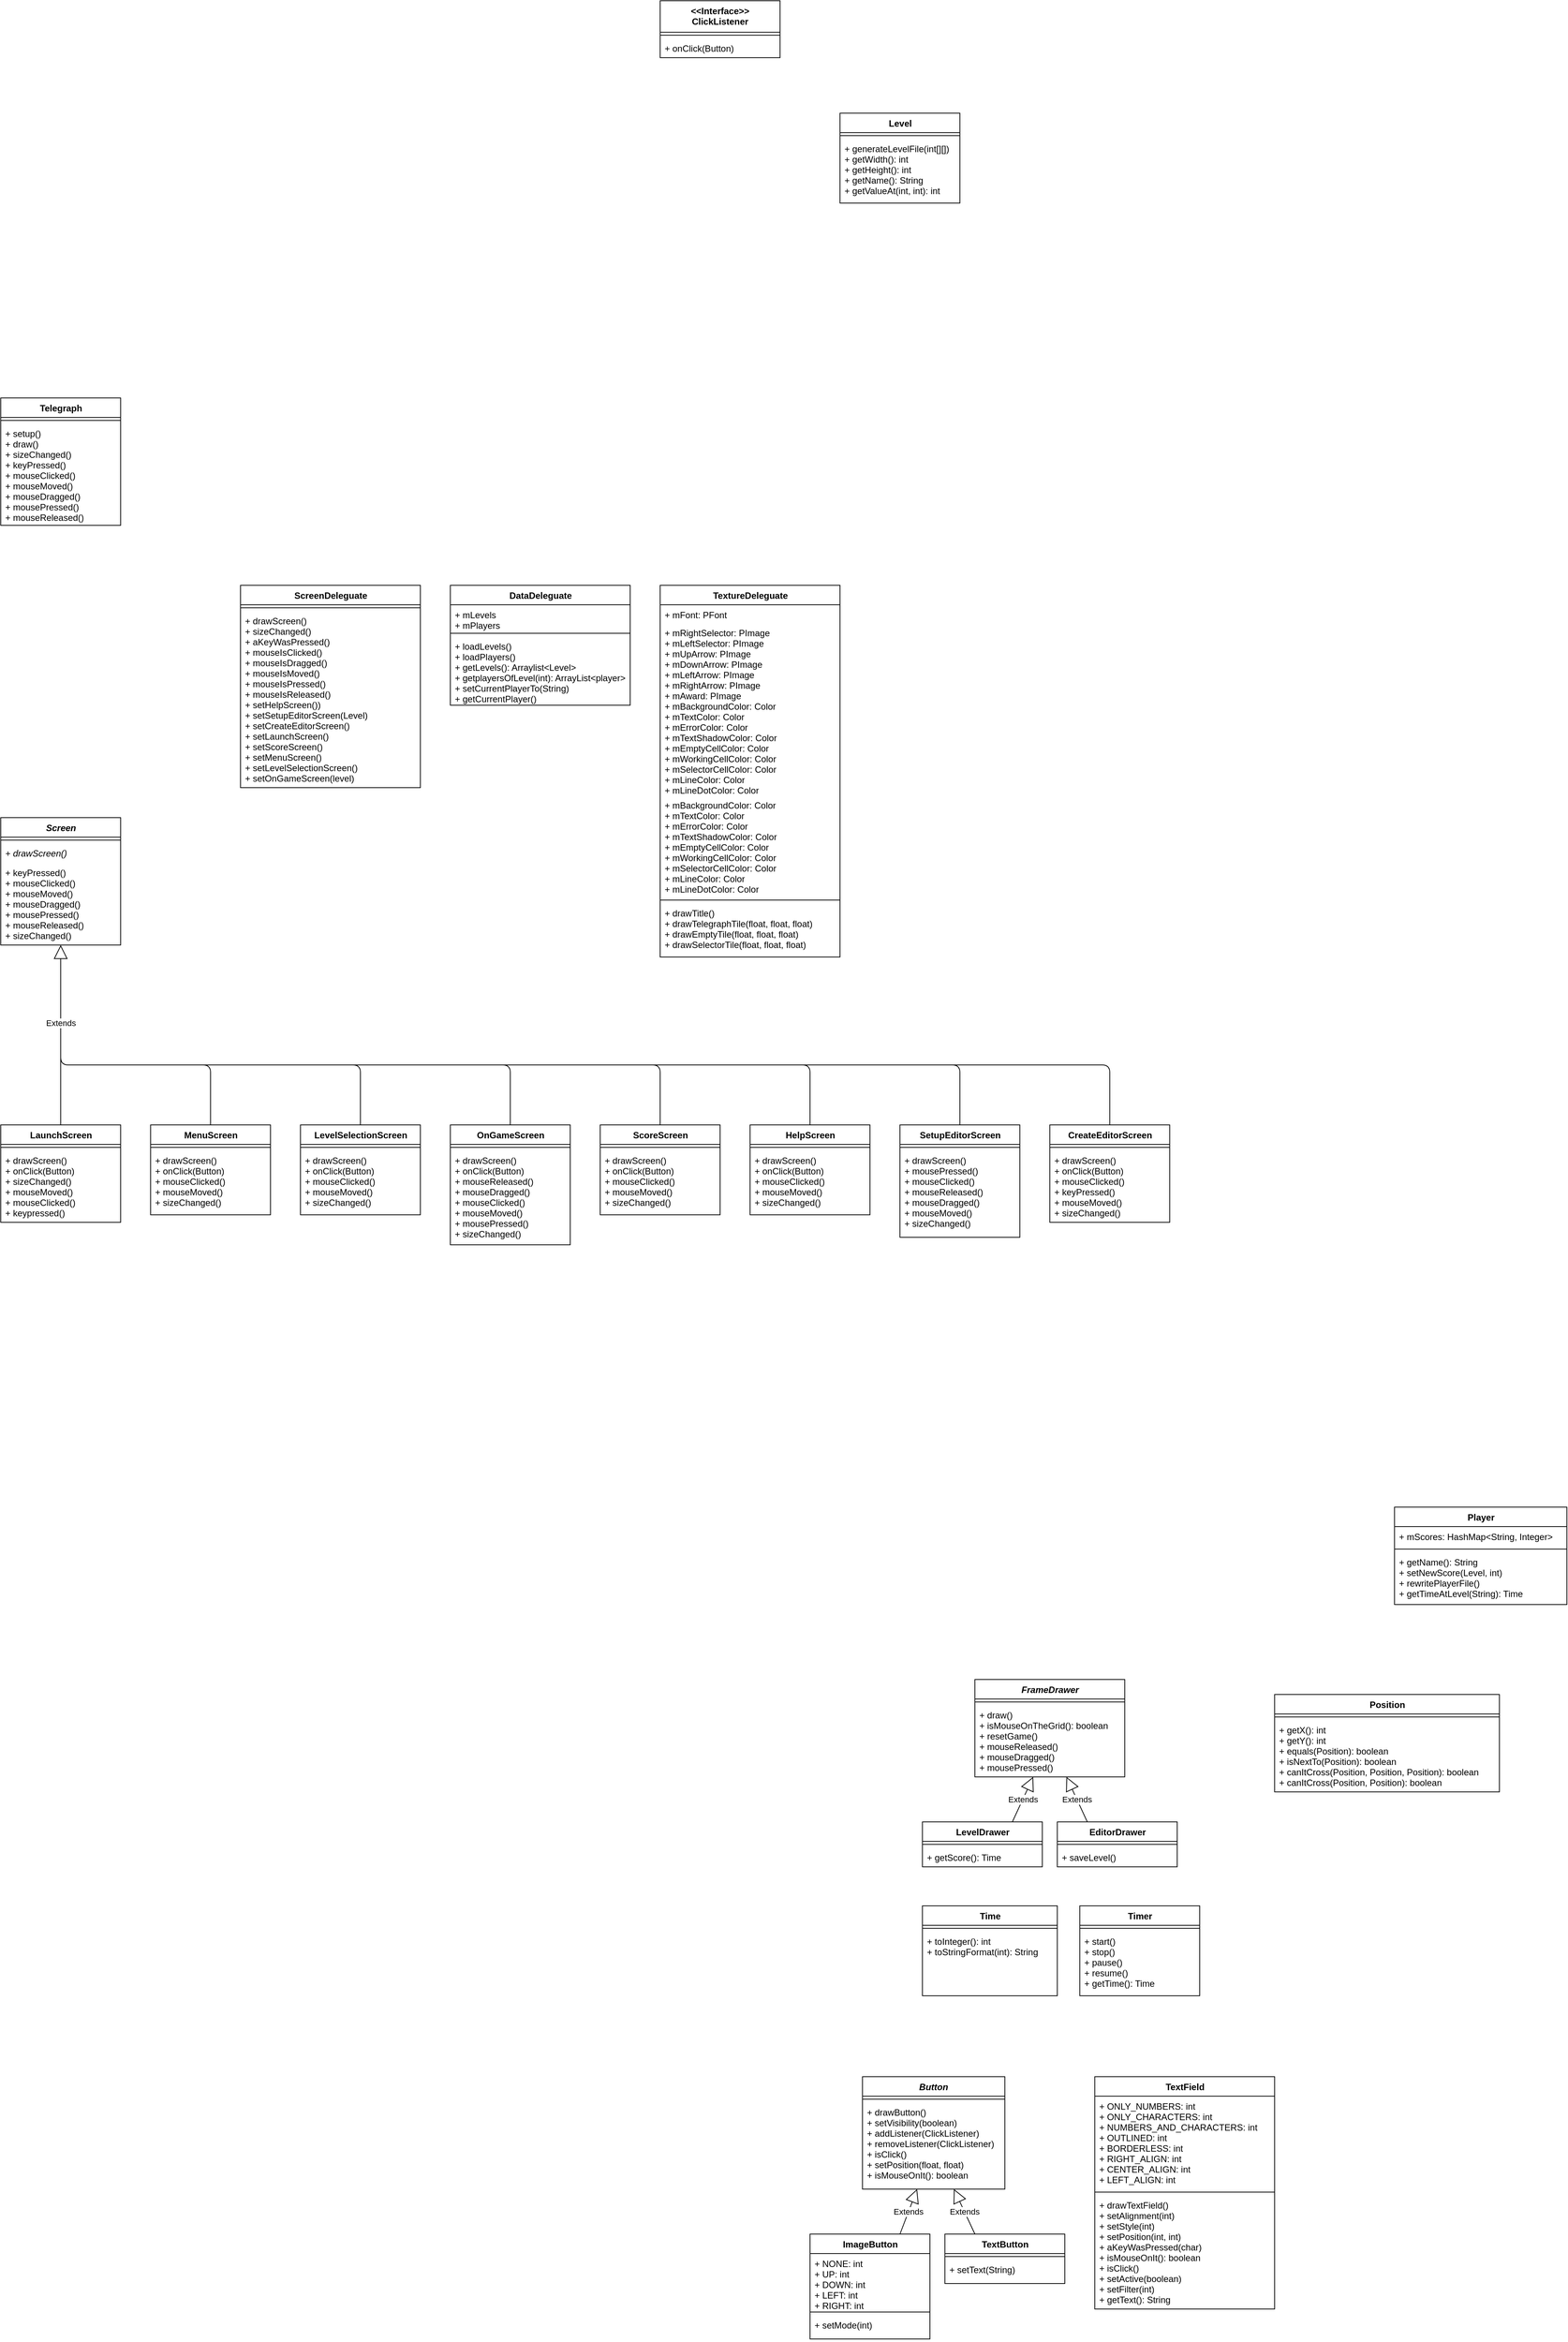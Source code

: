<mxfile version="13.9.9" type="device"><diagram id="hDXYW0JQXmp1L1gfr8zi" name="Page-1"><mxGraphModel dx="2059" dy="595" grid="1" gridSize="10" guides="1" tooltips="1" connect="1" arrows="1" fold="1" page="1" pageScale="1" pageWidth="1169" pageHeight="1654" math="0" shadow="0"><root><mxCell id="0"/><mxCell id="1" parent="0"/><mxCell id="KIcYWh7k9qcW6TDS45Hx-25" value="&lt;&lt;Interface&gt;&gt;&#10;ClickListener" style="swimlane;fontStyle=1;align=center;verticalAlign=top;childLayout=stackLayout;horizontal=1;startSize=42;horizontalStack=0;resizeParent=1;resizeParentMax=0;resizeLast=0;collapsible=1;marginBottom=0;shadow=0;gradientColor=none;" vertex="1" parent="1"><mxGeometry x="-120" y="100" width="160" height="76" as="geometry"><mxRectangle x="360" y="200" width="110" height="42" as="alternateBounds"/></mxGeometry></mxCell><mxCell id="KIcYWh7k9qcW6TDS45Hx-27" value="" style="line;strokeWidth=1;fillColor=none;align=left;verticalAlign=middle;spacingTop=-1;spacingLeft=3;spacingRight=3;rotatable=0;labelPosition=right;points=[];portConstraint=eastwest;" vertex="1" parent="KIcYWh7k9qcW6TDS45Hx-25"><mxGeometry y="42" width="160" height="8" as="geometry"/></mxCell><mxCell id="KIcYWh7k9qcW6TDS45Hx-28" value="+ onClick(Button)&#10;&#10;" style="text;strokeColor=none;fillColor=none;align=left;verticalAlign=top;spacingLeft=4;spacingRight=4;overflow=hidden;rotatable=0;points=[[0,0.5],[1,0.5]];portConstraint=eastwest;fontStyle=0" vertex="1" parent="KIcYWh7k9qcW6TDS45Hx-25"><mxGeometry y="50" width="160" height="26" as="geometry"/></mxCell><mxCell id="KIcYWh7k9qcW6TDS45Hx-39" value="CreateEditorScreen" style="swimlane;fontStyle=1;align=center;verticalAlign=top;childLayout=stackLayout;horizontal=1;startSize=26;horizontalStack=0;resizeParent=1;resizeParentMax=0;resizeLast=0;collapsible=1;marginBottom=0;shadow=0;gradientColor=none;html=1;" vertex="1" parent="1"><mxGeometry x="400" y="1600" width="160" height="130" as="geometry"/></mxCell><mxCell id="KIcYWh7k9qcW6TDS45Hx-41" value="" style="line;strokeWidth=1;fillColor=none;align=left;verticalAlign=middle;spacingTop=-1;spacingLeft=3;spacingRight=3;rotatable=0;labelPosition=right;points=[];portConstraint=eastwest;" vertex="1" parent="KIcYWh7k9qcW6TDS45Hx-39"><mxGeometry y="26" width="160" height="8" as="geometry"/></mxCell><mxCell id="KIcYWh7k9qcW6TDS45Hx-42" value="+ drawScreen()&#10;+ onClick(Button)&#10;+ mouseClicked()&#10;+ keyPressed()&#10;+ mouseMoved()&#10;+ sizeChanged()" style="text;strokeColor=none;fillColor=none;align=left;verticalAlign=top;spacingLeft=4;spacingRight=4;overflow=hidden;rotatable=0;points=[[0,0.5],[1,0.5]];portConstraint=eastwest;" vertex="1" parent="KIcYWh7k9qcW6TDS45Hx-39"><mxGeometry y="34" width="160" height="96" as="geometry"/></mxCell><mxCell id="KIcYWh7k9qcW6TDS45Hx-55" value="DataDeleguate" style="swimlane;fontStyle=1;align=center;verticalAlign=top;childLayout=stackLayout;horizontal=1;startSize=26;horizontalStack=0;resizeParent=1;resizeParentMax=0;resizeLast=0;collapsible=1;marginBottom=0;shadow=0;gradientColor=none;html=1;" vertex="1" parent="1"><mxGeometry x="-400" y="880" width="240" height="160" as="geometry"/></mxCell><mxCell id="KIcYWh7k9qcW6TDS45Hx-56" value="+ mLevels&#10;+ mPlayers" style="text;strokeColor=none;fillColor=none;align=left;verticalAlign=top;spacingLeft=4;spacingRight=4;overflow=hidden;rotatable=0;points=[[0,0.5],[1,0.5]];portConstraint=eastwest;" vertex="1" parent="KIcYWh7k9qcW6TDS45Hx-55"><mxGeometry y="26" width="240" height="34" as="geometry"/></mxCell><mxCell id="KIcYWh7k9qcW6TDS45Hx-57" value="" style="line;strokeWidth=1;fillColor=none;align=left;verticalAlign=middle;spacingTop=-1;spacingLeft=3;spacingRight=3;rotatable=0;labelPosition=right;points=[];portConstraint=eastwest;" vertex="1" parent="KIcYWh7k9qcW6TDS45Hx-55"><mxGeometry y="60" width="240" height="8" as="geometry"/></mxCell><mxCell id="KIcYWh7k9qcW6TDS45Hx-58" value="+ loadLevels()&#10;+ loadPlayers()&#10;+ getLevels(): Arraylist&lt;Level&gt;&#10;+ getplayersOfLevel(int): ArrayList&lt;player&gt;&#10;+ setCurrentPlayerTo(String)&#10;+ getCurrentPlayer()&#10;" style="text;strokeColor=none;fillColor=none;align=left;verticalAlign=top;spacingLeft=4;spacingRight=4;overflow=hidden;rotatable=0;points=[[0,0.5],[1,0.5]];portConstraint=eastwest;" vertex="1" parent="KIcYWh7k9qcW6TDS45Hx-55"><mxGeometry y="68" width="240" height="92" as="geometry"/></mxCell><mxCell id="KIcYWh7k9qcW6TDS45Hx-59" value="HelpScreen" style="swimlane;fontStyle=1;align=center;verticalAlign=top;childLayout=stackLayout;horizontal=1;startSize=26;horizontalStack=0;resizeParent=1;resizeParentMax=0;resizeLast=0;collapsible=1;marginBottom=0;shadow=0;gradientColor=none;html=1;" vertex="1" parent="1"><mxGeometry y="1600" width="160" height="120" as="geometry"/></mxCell><mxCell id="KIcYWh7k9qcW6TDS45Hx-61" value="" style="line;strokeWidth=1;fillColor=none;align=left;verticalAlign=middle;spacingTop=-1;spacingLeft=3;spacingRight=3;rotatable=0;labelPosition=right;points=[];portConstraint=eastwest;" vertex="1" parent="KIcYWh7k9qcW6TDS45Hx-59"><mxGeometry y="26" width="160" height="8" as="geometry"/></mxCell><mxCell id="KIcYWh7k9qcW6TDS45Hx-62" value="+ drawScreen()&#10;+ onClick(Button)&#10;+ mouseClicked()&#10;+ mouseMoved()&#10;+ sizeChanged()" style="text;strokeColor=none;fillColor=none;align=left;verticalAlign=top;spacingLeft=4;spacingRight=4;overflow=hidden;rotatable=0;points=[[0,0.5],[1,0.5]];portConstraint=eastwest;" vertex="1" parent="KIcYWh7k9qcW6TDS45Hx-59"><mxGeometry y="34" width="160" height="86" as="geometry"/></mxCell><mxCell id="KIcYWh7k9qcW6TDS45Hx-63" value="LaunchScreen" style="swimlane;fontStyle=1;align=center;verticalAlign=top;childLayout=stackLayout;horizontal=1;startSize=26;horizontalStack=0;resizeParent=1;resizeParentMax=0;resizeLast=0;collapsible=1;marginBottom=0;shadow=0;gradientColor=none;html=1;" vertex="1" parent="1"><mxGeometry x="-1000" y="1600" width="160" height="130" as="geometry"/></mxCell><mxCell id="KIcYWh7k9qcW6TDS45Hx-65" value="" style="line;strokeWidth=1;fillColor=none;align=left;verticalAlign=middle;spacingTop=-1;spacingLeft=3;spacingRight=3;rotatable=0;labelPosition=right;points=[];portConstraint=eastwest;" vertex="1" parent="KIcYWh7k9qcW6TDS45Hx-63"><mxGeometry y="26" width="160" height="8" as="geometry"/></mxCell><mxCell id="KIcYWh7k9qcW6TDS45Hx-66" value="+ drawScreen()&#10;+ onClick(Button)&#10;+ sizeChanged()&#10;+ mouseMoved()&#10;+ mouseClicked()&#10;+ keypressed()&#10;&#10;" style="text;strokeColor=none;fillColor=none;align=left;verticalAlign=top;spacingLeft=4;spacingRight=4;overflow=hidden;rotatable=0;points=[[0,0.5],[1,0.5]];portConstraint=eastwest;" vertex="1" parent="KIcYWh7k9qcW6TDS45Hx-63"><mxGeometry y="34" width="160" height="96" as="geometry"/></mxCell><mxCell id="KIcYWh7k9qcW6TDS45Hx-69" value="Level" style="swimlane;fontStyle=1;align=center;verticalAlign=top;childLayout=stackLayout;horizontal=1;startSize=26;horizontalStack=0;resizeParent=1;resizeParentMax=0;resizeLast=0;collapsible=1;marginBottom=0;shadow=0;gradientColor=none;html=1;" vertex="1" parent="1"><mxGeometry x="120" y="250" width="160" height="120" as="geometry"/></mxCell><mxCell id="KIcYWh7k9qcW6TDS45Hx-71" value="" style="line;strokeWidth=1;fillColor=none;align=left;verticalAlign=middle;spacingTop=-1;spacingLeft=3;spacingRight=3;rotatable=0;labelPosition=right;points=[];portConstraint=eastwest;" vertex="1" parent="KIcYWh7k9qcW6TDS45Hx-69"><mxGeometry y="26" width="160" height="8" as="geometry"/></mxCell><mxCell id="KIcYWh7k9qcW6TDS45Hx-72" value="+ generateLevelFile(int[][])&#10;+ getWidth(): int&#10;+ getHeight(): int&#10;+ getName(): String&#10;+ getValueAt(int, int): int&#10;" style="text;strokeColor=none;fillColor=none;align=left;verticalAlign=top;spacingLeft=4;spacingRight=4;overflow=hidden;rotatable=0;points=[[0,0.5],[1,0.5]];portConstraint=eastwest;" vertex="1" parent="KIcYWh7k9qcW6TDS45Hx-69"><mxGeometry y="34" width="160" height="86" as="geometry"/></mxCell><mxCell id="KIcYWh7k9qcW6TDS45Hx-91" value="LevelSelectionScreen" style="swimlane;fontStyle=1;align=center;verticalAlign=top;childLayout=stackLayout;horizontal=1;startSize=26;horizontalStack=0;resizeParent=1;resizeParentMax=0;resizeLast=0;collapsible=1;marginBottom=0;shadow=0;gradientColor=none;html=1;" vertex="1" parent="1"><mxGeometry x="-600" y="1600" width="160" height="120" as="geometry"/></mxCell><mxCell id="KIcYWh7k9qcW6TDS45Hx-93" value="" style="line;strokeWidth=1;fillColor=none;align=left;verticalAlign=middle;spacingTop=-1;spacingLeft=3;spacingRight=3;rotatable=0;labelPosition=right;points=[];portConstraint=eastwest;" vertex="1" parent="KIcYWh7k9qcW6TDS45Hx-91"><mxGeometry y="26" width="160" height="8" as="geometry"/></mxCell><mxCell id="KIcYWh7k9qcW6TDS45Hx-94" value="+ drawScreen()&#10;+ onClick(Button)&#10;+ mouseClicked()&#10;+ mouseMoved()&#10;+ sizeChanged()" style="text;strokeColor=none;fillColor=none;align=left;verticalAlign=top;spacingLeft=4;spacingRight=4;overflow=hidden;rotatable=0;points=[[0,0.5],[1,0.5]];portConstraint=eastwest;" vertex="1" parent="KIcYWh7k9qcW6TDS45Hx-91"><mxGeometry y="34" width="160" height="86" as="geometry"/></mxCell><mxCell id="KIcYWh7k9qcW6TDS45Hx-95" value="MenuScreen" style="swimlane;fontStyle=1;align=center;verticalAlign=top;childLayout=stackLayout;horizontal=1;startSize=26;horizontalStack=0;resizeParent=1;resizeParentMax=0;resizeLast=0;collapsible=1;marginBottom=0;shadow=0;gradientColor=none;html=1;" vertex="1" parent="1"><mxGeometry x="-800" y="1600" width="160" height="120" as="geometry"/></mxCell><mxCell id="KIcYWh7k9qcW6TDS45Hx-97" value="" style="line;strokeWidth=1;fillColor=none;align=left;verticalAlign=middle;spacingTop=-1;spacingLeft=3;spacingRight=3;rotatable=0;labelPosition=right;points=[];portConstraint=eastwest;" vertex="1" parent="KIcYWh7k9qcW6TDS45Hx-95"><mxGeometry y="26" width="160" height="8" as="geometry"/></mxCell><mxCell id="KIcYWh7k9qcW6TDS45Hx-98" value="+ drawScreen()&#10;+ onClick(Button)&#10;+ mouseClicked()&#10;+ mouseMoved()&#10;+ sizeChanged()" style="text;strokeColor=none;fillColor=none;align=left;verticalAlign=top;spacingLeft=4;spacingRight=4;overflow=hidden;rotatable=0;points=[[0,0.5],[1,0.5]];portConstraint=eastwest;" vertex="1" parent="KIcYWh7k9qcW6TDS45Hx-95"><mxGeometry y="34" width="160" height="86" as="geometry"/></mxCell><mxCell id="KIcYWh7k9qcW6TDS45Hx-99" value="OnGameScreen" style="swimlane;fontStyle=1;align=center;verticalAlign=top;childLayout=stackLayout;horizontal=1;startSize=26;horizontalStack=0;resizeParent=1;resizeParentMax=0;resizeLast=0;collapsible=1;marginBottom=0;shadow=0;gradientColor=none;html=1;" vertex="1" parent="1"><mxGeometry x="-400" y="1600" width="160" height="160" as="geometry"/></mxCell><mxCell id="KIcYWh7k9qcW6TDS45Hx-101" value="" style="line;strokeWidth=1;fillColor=none;align=left;verticalAlign=middle;spacingTop=-1;spacingLeft=3;spacingRight=3;rotatable=0;labelPosition=right;points=[];portConstraint=eastwest;" vertex="1" parent="KIcYWh7k9qcW6TDS45Hx-99"><mxGeometry y="26" width="160" height="8" as="geometry"/></mxCell><mxCell id="KIcYWh7k9qcW6TDS45Hx-102" value="+ drawScreen()&#10;+ onClick(Button)&#10;+ mouseReleased()&#10;+ mouseDragged()&#10;+ mouseClicked()&#10;+ mouseMoved()&#10;+ mousePressed()&#10;+ sizeChanged()" style="text;strokeColor=none;fillColor=none;align=left;verticalAlign=top;spacingLeft=4;spacingRight=4;overflow=hidden;rotatable=0;points=[[0,0.5],[1,0.5]];portConstraint=eastwest;" vertex="1" parent="KIcYWh7k9qcW6TDS45Hx-99"><mxGeometry y="34" width="160" height="126" as="geometry"/></mxCell><mxCell id="KIcYWh7k9qcW6TDS45Hx-103" value="Player" style="swimlane;fontStyle=1;align=center;verticalAlign=top;childLayout=stackLayout;horizontal=1;startSize=26;horizontalStack=0;resizeParent=1;resizeParentMax=0;resizeLast=0;collapsible=1;marginBottom=0;shadow=0;gradientColor=none;html=1;" vertex="1" parent="1"><mxGeometry x="860" y="2110" width="230" height="130" as="geometry"/></mxCell><mxCell id="KIcYWh7k9qcW6TDS45Hx-104" value="+ mScores: HashMap&lt;String, Integer&gt;" style="text;strokeColor=none;fillColor=none;align=left;verticalAlign=top;spacingLeft=4;spacingRight=4;overflow=hidden;rotatable=0;points=[[0,0.5],[1,0.5]];portConstraint=eastwest;" vertex="1" parent="KIcYWh7k9qcW6TDS45Hx-103"><mxGeometry y="26" width="230" height="26" as="geometry"/></mxCell><mxCell id="KIcYWh7k9qcW6TDS45Hx-105" value="" style="line;strokeWidth=1;fillColor=none;align=left;verticalAlign=middle;spacingTop=-1;spacingLeft=3;spacingRight=3;rotatable=0;labelPosition=right;points=[];portConstraint=eastwest;" vertex="1" parent="KIcYWh7k9qcW6TDS45Hx-103"><mxGeometry y="52" width="230" height="8" as="geometry"/></mxCell><mxCell id="KIcYWh7k9qcW6TDS45Hx-106" value="+ getName(): String&#10;+ setNewScore(Level, int)&#10;+ rewritePlayerFile()&#10;+ getTimeAtLevel(String): Time" style="text;strokeColor=none;fillColor=none;align=left;verticalAlign=top;spacingLeft=4;spacingRight=4;overflow=hidden;rotatable=0;points=[[0,0.5],[1,0.5]];portConstraint=eastwest;" vertex="1" parent="KIcYWh7k9qcW6TDS45Hx-103"><mxGeometry y="60" width="230" height="70" as="geometry"/></mxCell><mxCell id="KIcYWh7k9qcW6TDS45Hx-107" value="Position" style="swimlane;fontStyle=1;align=center;verticalAlign=top;childLayout=stackLayout;horizontal=1;startSize=26;horizontalStack=0;resizeParent=1;resizeParentMax=0;resizeLast=0;collapsible=1;marginBottom=0;shadow=0;gradientColor=none;html=1;" vertex="1" parent="1"><mxGeometry x="700" y="2360" width="300" height="130" as="geometry"/></mxCell><mxCell id="KIcYWh7k9qcW6TDS45Hx-109" value="" style="line;strokeWidth=1;fillColor=none;align=left;verticalAlign=middle;spacingTop=-1;spacingLeft=3;spacingRight=3;rotatable=0;labelPosition=right;points=[];portConstraint=eastwest;" vertex="1" parent="KIcYWh7k9qcW6TDS45Hx-107"><mxGeometry y="26" width="300" height="8" as="geometry"/></mxCell><mxCell id="KIcYWh7k9qcW6TDS45Hx-110" value="+ getX(): int&#10;+ getY(): int&#10;+ equals(Position): boolean&#10;+ isNextTo(Position): boolean&#10;+ canItCross(Position, Position, Position): boolean&#10;+ canItCross(Position, Position): boolean&#10;" style="text;strokeColor=none;fillColor=none;align=left;verticalAlign=top;spacingLeft=4;spacingRight=4;overflow=hidden;rotatable=0;points=[[0,0.5],[1,0.5]];portConstraint=eastwest;" vertex="1" parent="KIcYWh7k9qcW6TDS45Hx-107"><mxGeometry y="34" width="300" height="96" as="geometry"/></mxCell><mxCell id="KIcYWh7k9qcW6TDS45Hx-111" value="ScoreScreen" style="swimlane;fontStyle=1;align=center;verticalAlign=top;childLayout=stackLayout;horizontal=1;startSize=26;horizontalStack=0;resizeParent=1;resizeParentMax=0;resizeLast=0;collapsible=1;marginBottom=0;shadow=0;gradientColor=none;html=1;" vertex="1" parent="1"><mxGeometry x="-200" y="1600" width="160" height="120" as="geometry"/></mxCell><mxCell id="KIcYWh7k9qcW6TDS45Hx-113" value="" style="line;strokeWidth=1;fillColor=none;align=left;verticalAlign=middle;spacingTop=-1;spacingLeft=3;spacingRight=3;rotatable=0;labelPosition=right;points=[];portConstraint=eastwest;" vertex="1" parent="KIcYWh7k9qcW6TDS45Hx-111"><mxGeometry y="26" width="160" height="8" as="geometry"/></mxCell><mxCell id="KIcYWh7k9qcW6TDS45Hx-114" value="+ drawScreen()&#10;+ onClick(Button)&#10;+ mouseClicked()&#10;+ mouseMoved()&#10;+ sizeChanged()" style="text;strokeColor=none;fillColor=none;align=left;verticalAlign=top;spacingLeft=4;spacingRight=4;overflow=hidden;rotatable=0;points=[[0,0.5],[1,0.5]];portConstraint=eastwest;" vertex="1" parent="KIcYWh7k9qcW6TDS45Hx-111"><mxGeometry y="34" width="160" height="86" as="geometry"/></mxCell><mxCell id="KIcYWh7k9qcW6TDS45Hx-115" value="&lt;i&gt;Screen&lt;/i&gt;" style="swimlane;fontStyle=1;align=center;verticalAlign=top;childLayout=stackLayout;horizontal=1;startSize=26;horizontalStack=0;resizeParent=1;resizeParentMax=0;resizeLast=0;collapsible=1;marginBottom=0;shadow=0;gradientColor=none;html=1;" vertex="1" parent="1"><mxGeometry x="-1000" y="1190" width="160" height="170" as="geometry"><mxRectangle x="-1000" y="1120" width="70" height="26" as="alternateBounds"/></mxGeometry></mxCell><mxCell id="KIcYWh7k9qcW6TDS45Hx-117" value="" style="line;strokeWidth=1;fillColor=none;align=left;verticalAlign=middle;spacingTop=-1;spacingLeft=3;spacingRight=3;rotatable=0;labelPosition=right;points=[];portConstraint=eastwest;" vertex="1" parent="KIcYWh7k9qcW6TDS45Hx-115"><mxGeometry y="26" width="160" height="8" as="geometry"/></mxCell><mxCell id="KIcYWh7k9qcW6TDS45Hx-118" value="+ drawScreen()" style="text;strokeColor=none;fillColor=none;align=left;verticalAlign=top;spacingLeft=4;spacingRight=4;overflow=hidden;rotatable=0;points=[[0,0.5],[1,0.5]];portConstraint=eastwest;fontStyle=2" vertex="1" parent="KIcYWh7k9qcW6TDS45Hx-115"><mxGeometry y="34" width="160" height="26" as="geometry"/></mxCell><mxCell id="KIcYWh7k9qcW6TDS45Hx-122" value="+ keyPressed()&#10;+ mouseClicked()&#10;+ mouseMoved()&#10;+ mouseDragged()&#10;+ mousePressed()&#10;+ mouseReleased()&#10;+ sizeChanged()" style="text;strokeColor=none;fillColor=none;align=left;verticalAlign=top;spacingLeft=4;spacingRight=4;overflow=hidden;rotatable=0;points=[[0,0.5],[1,0.5]];portConstraint=eastwest;" vertex="1" parent="KIcYWh7k9qcW6TDS45Hx-115"><mxGeometry y="60" width="160" height="110" as="geometry"/></mxCell><mxCell id="KIcYWh7k9qcW6TDS45Hx-123" value="ScreenDeleguate" style="swimlane;fontStyle=1;align=center;verticalAlign=top;childLayout=stackLayout;horizontal=1;startSize=26;horizontalStack=0;resizeParent=1;resizeParentMax=0;resizeLast=0;collapsible=1;marginBottom=0;shadow=0;gradientColor=none;html=1;" vertex="1" parent="1"><mxGeometry x="-680" y="880" width="240" height="270" as="geometry"/></mxCell><mxCell id="KIcYWh7k9qcW6TDS45Hx-125" value="" style="line;strokeWidth=1;fillColor=none;align=left;verticalAlign=middle;spacingTop=-1;spacingLeft=3;spacingRight=3;rotatable=0;labelPosition=right;points=[];portConstraint=eastwest;" vertex="1" parent="KIcYWh7k9qcW6TDS45Hx-123"><mxGeometry y="26" width="240" height="8" as="geometry"/></mxCell><mxCell id="KIcYWh7k9qcW6TDS45Hx-126" value="+ drawScreen()&#10;+ sizeChanged()&#10;+ aKeyWasPressed()&#10;+ mouseIsClicked()&#10;+ mouseIsDragged()&#10;+ mouseIsMoved()&#10;+ mouseIsPressed()&#10;+ mouseIsReleased()&#10;+ setHelpScreen())&#10;+ setSetupEditorScreen(Level)&#10;+ setCreateEditorScreen()&#10;+ setLaunchScreen()&#10;+ setScoreScreen()&#10;+ setMenuScreen()&#10;+ setLevelSelectionScreen()&#10;+ setOnGameScreen(level)&#10;" style="text;strokeColor=none;fillColor=none;align=left;verticalAlign=top;spacingLeft=4;spacingRight=4;overflow=hidden;rotatable=0;points=[[0,0.5],[1,0.5]];portConstraint=eastwest;" vertex="1" parent="KIcYWh7k9qcW6TDS45Hx-123"><mxGeometry y="34" width="240" height="236" as="geometry"/></mxCell><mxCell id="KIcYWh7k9qcW6TDS45Hx-127" value="SetupEditorScreen" style="swimlane;fontStyle=1;align=center;verticalAlign=top;childLayout=stackLayout;horizontal=1;startSize=26;horizontalStack=0;resizeParent=1;resizeParentMax=0;resizeLast=0;collapsible=1;marginBottom=0;shadow=0;gradientColor=none;html=1;" vertex="1" parent="1"><mxGeometry x="200" y="1600" width="160" height="150" as="geometry"/></mxCell><mxCell id="KIcYWh7k9qcW6TDS45Hx-129" value="" style="line;strokeWidth=1;fillColor=none;align=left;verticalAlign=middle;spacingTop=-1;spacingLeft=3;spacingRight=3;rotatable=0;labelPosition=right;points=[];portConstraint=eastwest;" vertex="1" parent="KIcYWh7k9qcW6TDS45Hx-127"><mxGeometry y="26" width="160" height="8" as="geometry"/></mxCell><mxCell id="KIcYWh7k9qcW6TDS45Hx-130" value="+ drawScreen()&#10;+ mousePressed()&#10;+ mouseClicked()&#10;+ mouseReleased()&#10;+ mouseDragged()&#10;+ mouseMoved()&#10;+ sizeChanged()" style="text;strokeColor=none;fillColor=none;align=left;verticalAlign=top;spacingLeft=4;spacingRight=4;overflow=hidden;rotatable=0;points=[[0,0.5],[1,0.5]];portConstraint=eastwest;" vertex="1" parent="KIcYWh7k9qcW6TDS45Hx-127"><mxGeometry y="34" width="160" height="116" as="geometry"/></mxCell><mxCell id="KIcYWh7k9qcW6TDS45Hx-131" value="Telegraph" style="swimlane;fontStyle=1;align=center;verticalAlign=top;childLayout=stackLayout;horizontal=1;startSize=26;horizontalStack=0;resizeParent=1;resizeParentMax=0;resizeLast=0;collapsible=1;marginBottom=0;shadow=0;gradientColor=none;html=1;" vertex="1" parent="1"><mxGeometry x="-1000" y="630" width="160" height="170" as="geometry"/></mxCell><mxCell id="KIcYWh7k9qcW6TDS45Hx-133" value="" style="line;strokeWidth=1;fillColor=none;align=left;verticalAlign=middle;spacingTop=-1;spacingLeft=3;spacingRight=3;rotatable=0;labelPosition=right;points=[];portConstraint=eastwest;" vertex="1" parent="KIcYWh7k9qcW6TDS45Hx-131"><mxGeometry y="26" width="160" height="8" as="geometry"/></mxCell><mxCell id="KIcYWh7k9qcW6TDS45Hx-134" value="+ setup()&#10;+ draw()&#10;+ sizeChanged()&#10;+ keyPressed()&#10;+ mouseClicked()&#10;+ mouseMoved()&#10;+ mouseDragged()&#10;+ mousePressed()&#10;+ mouseReleased()" style="text;strokeColor=none;fillColor=none;align=left;verticalAlign=top;spacingLeft=4;spacingRight=4;overflow=hidden;rotatable=0;points=[[0,0.5],[1,0.5]];portConstraint=eastwest;" vertex="1" parent="KIcYWh7k9qcW6TDS45Hx-131"><mxGeometry y="34" width="160" height="136" as="geometry"/></mxCell><mxCell id="KIcYWh7k9qcW6TDS45Hx-135" value="TextField" style="swimlane;fontStyle=1;align=center;verticalAlign=top;childLayout=stackLayout;horizontal=1;startSize=26;horizontalStack=0;resizeParent=1;resizeParentMax=0;resizeLast=0;collapsible=1;marginBottom=0;shadow=0;gradientColor=none;html=1;" vertex="1" parent="1"><mxGeometry x="460" y="2870" width="240" height="310" as="geometry"/></mxCell><mxCell id="KIcYWh7k9qcW6TDS45Hx-136" value="+ ONLY_NUMBERS: int&#10;+ ONLY_CHARACTERS: int&#10;+ NUMBERS_AND_CHARACTERS: int&#10;+ OUTLINED: int&#10;+ BORDERLESS: int&#10;+ RIGHT_ALIGN: int&#10;+ CENTER_ALIGN: int&#10;+ LEFT_ALIGN: int" style="text;strokeColor=none;fillColor=none;align=left;verticalAlign=top;spacingLeft=4;spacingRight=4;overflow=hidden;rotatable=0;points=[[0,0.5],[1,0.5]];portConstraint=eastwest;" vertex="1" parent="KIcYWh7k9qcW6TDS45Hx-135"><mxGeometry y="26" width="240" height="124" as="geometry"/></mxCell><mxCell id="KIcYWh7k9qcW6TDS45Hx-137" value="" style="line;strokeWidth=1;fillColor=none;align=left;verticalAlign=middle;spacingTop=-1;spacingLeft=3;spacingRight=3;rotatable=0;labelPosition=right;points=[];portConstraint=eastwest;" vertex="1" parent="KIcYWh7k9qcW6TDS45Hx-135"><mxGeometry y="150" width="240" height="8" as="geometry"/></mxCell><mxCell id="KIcYWh7k9qcW6TDS45Hx-138" value="+ drawTextField()&#10;+ setAlignment(int)&#10;+ setStyle(int)&#10;+ setPosition(int, int)&#10;+ aKeyWasPressed(char)&#10;+ isMouseOnIt(): boolean&#10;+ isClick()&#10;+ setActive(boolean)&#10;+ setFilter(int)&#10;+ getText(): String&#10;&#10;" style="text;strokeColor=none;fillColor=none;align=left;verticalAlign=top;spacingLeft=4;spacingRight=4;overflow=hidden;rotatable=0;points=[[0,0.5],[1,0.5]];portConstraint=eastwest;" vertex="1" parent="KIcYWh7k9qcW6TDS45Hx-135"><mxGeometry y="158" width="240" height="152" as="geometry"/></mxCell><mxCell id="KIcYWh7k9qcW6TDS45Hx-139" value="TextureDeleguate" style="swimlane;fontStyle=1;align=center;verticalAlign=top;childLayout=stackLayout;horizontal=1;startSize=26;horizontalStack=0;resizeParent=1;resizeParentMax=0;resizeLast=0;collapsible=1;marginBottom=0;shadow=0;gradientColor=none;html=1;" vertex="1" parent="1"><mxGeometry x="-120" y="880" width="240" height="496" as="geometry"/></mxCell><mxCell id="KIcYWh7k9qcW6TDS45Hx-140" value="+ mFont: PFont" style="text;strokeColor=none;fillColor=none;align=left;verticalAlign=top;spacingLeft=4;spacingRight=4;overflow=hidden;rotatable=0;points=[[0,0.5],[1,0.5]];portConstraint=eastwest;" vertex="1" parent="KIcYWh7k9qcW6TDS45Hx-139"><mxGeometry y="26" width="240" height="24" as="geometry"/></mxCell><mxCell id="KIcYWh7k9qcW6TDS45Hx-143" value="+ mRightSelector: PImage&#10;+ mLeftSelector: PImage&#10;+ mUpArrow: PImage&#10;+ mDownArrow: PImage&#10;+ mLeftArrow: PImage&#10;+ mRightArrow: PImage&#10;+ mAward: PImage&#10;+ mBackgroundColor: Color&#10;+ mTextColor: Color&#10;+ mErrorColor: Color&#10;+ mTextShadowColor: Color&#10;+ mEmptyCellColor: Color&#10;+ mWorkingCellColor: Color&#10;+ mSelectorCellColor: Color&#10;+ mLineColor: Color&#10;+ mLineDotColor: Color" style="text;strokeColor=none;fillColor=none;align=left;verticalAlign=top;spacingLeft=4;spacingRight=4;overflow=hidden;rotatable=0;points=[[0,0.5],[1,0.5]];portConstraint=eastwest;" vertex="1" parent="KIcYWh7k9qcW6TDS45Hx-139"><mxGeometry y="50" width="240" height="230" as="geometry"/></mxCell><mxCell id="KIcYWh7k9qcW6TDS45Hx-144" value="+ mBackgroundColor: Color&#10;+ mTextColor: Color&#10;+ mErrorColor: Color&#10;+ mTextShadowColor: Color&#10;+ mEmptyCellColor: Color&#10;+ mWorkingCellColor: Color&#10;+ mSelectorCellColor: Color&#10;+ mLineColor: Color&#10;+ mLineDotColor: Color" style="text;strokeColor=none;fillColor=none;align=left;verticalAlign=top;spacingLeft=4;spacingRight=4;overflow=hidden;rotatable=0;points=[[0,0.5],[1,0.5]];portConstraint=eastwest;" vertex="1" parent="KIcYWh7k9qcW6TDS45Hx-139"><mxGeometry y="280" width="240" height="136" as="geometry"/></mxCell><mxCell id="KIcYWh7k9qcW6TDS45Hx-141" value="" style="line;strokeWidth=1;fillColor=none;align=left;verticalAlign=middle;spacingTop=-1;spacingLeft=3;spacingRight=3;rotatable=0;labelPosition=right;points=[];portConstraint=eastwest;" vertex="1" parent="KIcYWh7k9qcW6TDS45Hx-139"><mxGeometry y="416" width="240" height="8" as="geometry"/></mxCell><mxCell id="KIcYWh7k9qcW6TDS45Hx-142" value="+ drawTitle()&#10;+ drawTelegraphTile(float, float, float)&#10;+ drawEmptyTile(float, float, float)&#10;+ drawSelectorTile(float, float, float)" style="text;strokeColor=none;fillColor=none;align=left;verticalAlign=top;spacingLeft=4;spacingRight=4;overflow=hidden;rotatable=0;points=[[0,0.5],[1,0.5]];portConstraint=eastwest;" vertex="1" parent="KIcYWh7k9qcW6TDS45Hx-139"><mxGeometry y="424" width="240" height="72" as="geometry"/></mxCell><mxCell id="KIcYWh7k9qcW6TDS45Hx-145" value="Timer" style="swimlane;fontStyle=1;align=center;verticalAlign=top;childLayout=stackLayout;horizontal=1;startSize=26;horizontalStack=0;resizeParent=1;resizeParentMax=0;resizeLast=0;collapsible=1;marginBottom=0;shadow=0;gradientColor=none;html=1;" vertex="1" parent="1"><mxGeometry x="440" y="2642" width="160" height="120" as="geometry"/></mxCell><mxCell id="KIcYWh7k9qcW6TDS45Hx-147" value="" style="line;strokeWidth=1;fillColor=none;align=left;verticalAlign=middle;spacingTop=-1;spacingLeft=3;spacingRight=3;rotatable=0;labelPosition=right;points=[];portConstraint=eastwest;" vertex="1" parent="KIcYWh7k9qcW6TDS45Hx-145"><mxGeometry y="26" width="160" height="8" as="geometry"/></mxCell><mxCell id="KIcYWh7k9qcW6TDS45Hx-148" value="+ start()&#10;+ stop()&#10;+ pause()&#10;+ resume()&#10;+ getTime(): Time&#10;" style="text;strokeColor=none;fillColor=none;align=left;verticalAlign=top;spacingLeft=4;spacingRight=4;overflow=hidden;rotatable=0;points=[[0,0.5],[1,0.5]];portConstraint=eastwest;" vertex="1" parent="KIcYWh7k9qcW6TDS45Hx-145"><mxGeometry y="34" width="160" height="86" as="geometry"/></mxCell><mxCell id="KIcYWh7k9qcW6TDS45Hx-149" value="Time" style="swimlane;fontStyle=1;align=center;verticalAlign=top;childLayout=stackLayout;horizontal=1;startSize=26;horizontalStack=0;resizeParent=1;resizeParentMax=0;resizeLast=0;collapsible=1;marginBottom=0;shadow=0;gradientColor=none;html=1;" vertex="1" parent="1"><mxGeometry x="230" y="2642" width="180" height="120" as="geometry"/></mxCell><mxCell id="KIcYWh7k9qcW6TDS45Hx-151" value="" style="line;strokeWidth=1;fillColor=none;align=left;verticalAlign=middle;spacingTop=-1;spacingLeft=3;spacingRight=3;rotatable=0;labelPosition=right;points=[];portConstraint=eastwest;" vertex="1" parent="KIcYWh7k9qcW6TDS45Hx-149"><mxGeometry y="26" width="180" height="8" as="geometry"/></mxCell><mxCell id="KIcYWh7k9qcW6TDS45Hx-152" value="+ toInteger(): int&#10;+ toStringFormat(int): String" style="text;strokeColor=none;fillColor=none;align=left;verticalAlign=top;spacingLeft=4;spacingRight=4;overflow=hidden;rotatable=0;points=[[0,0.5],[1,0.5]];portConstraint=eastwest;" vertex="1" parent="KIcYWh7k9qcW6TDS45Hx-149"><mxGeometry y="34" width="180" height="86" as="geometry"/></mxCell><mxCell id="KIcYWh7k9qcW6TDS45Hx-169" value="" style="group" vertex="1" connectable="0" parent="1"><mxGeometry x="-920" y="1490" width="1400" height="30" as="geometry"/></mxCell><mxCell id="KIcYWh7k9qcW6TDS45Hx-157" value="Extends" style="endArrow=block;endSize=16;endFill=0;html=1;entryX=0.5;entryY=1;entryDx=0;entryDy=0;" edge="1" parent="KIcYWh7k9qcW6TDS45Hx-169" target="KIcYWh7k9qcW6TDS45Hx-115"><mxGeometry x="0.874" width="160" relative="1" as="geometry"><mxPoint x="1400" y="110" as="sourcePoint"/><mxPoint x="-10" y="-160" as="targetPoint"/><Array as="points"><mxPoint x="1400" y="30"/><mxPoint y="30"/></Array><mxPoint as="offset"/></mxGeometry></mxCell><mxCell id="KIcYWh7k9qcW6TDS45Hx-162" value="" style="endArrow=none;html=1;" edge="1" parent="KIcYWh7k9qcW6TDS45Hx-169"><mxGeometry width="50" height="50" relative="1" as="geometry"><mxPoint x="200" y="110" as="sourcePoint"/><mxPoint x="150" y="30" as="targetPoint"/><Array as="points"><mxPoint x="200" y="30"/></Array></mxGeometry></mxCell><mxCell id="KIcYWh7k9qcW6TDS45Hx-163" value="" style="endArrow=none;html=1;" edge="1" parent="KIcYWh7k9qcW6TDS45Hx-169"><mxGeometry width="50" height="50" relative="1" as="geometry"><mxPoint x="350" y="30" as="sourcePoint"/><mxPoint x="400" y="110" as="targetPoint"/><Array as="points"><mxPoint x="400" y="30"/></Array></mxGeometry></mxCell><mxCell id="KIcYWh7k9qcW6TDS45Hx-165" value="" style="endArrow=none;html=1;" edge="1" parent="KIcYWh7k9qcW6TDS45Hx-169"><mxGeometry width="50" height="50" relative="1" as="geometry"><mxPoint x="560" y="30" as="sourcePoint"/><mxPoint x="600" y="110" as="targetPoint"/><Array as="points"><mxPoint x="600" y="30"/></Array></mxGeometry></mxCell><mxCell id="KIcYWh7k9qcW6TDS45Hx-166" value="" style="endArrow=none;html=1;" edge="1" parent="KIcYWh7k9qcW6TDS45Hx-169"><mxGeometry width="50" height="50" relative="1" as="geometry"><mxPoint x="760" y="30" as="sourcePoint"/><mxPoint x="800" y="110" as="targetPoint"/><Array as="points"><mxPoint x="800" y="30"/></Array></mxGeometry></mxCell><mxCell id="KIcYWh7k9qcW6TDS45Hx-167" value="" style="endArrow=none;html=1;" edge="1" parent="KIcYWh7k9qcW6TDS45Hx-169"><mxGeometry width="50" height="50" relative="1" as="geometry"><mxPoint x="960" y="30" as="sourcePoint"/><mxPoint x="1000" y="110" as="targetPoint"/><Array as="points"><mxPoint x="1000" y="30"/></Array></mxGeometry></mxCell><mxCell id="KIcYWh7k9qcW6TDS45Hx-168" value="" style="endArrow=none;html=1;" edge="1" parent="KIcYWh7k9qcW6TDS45Hx-169"><mxGeometry width="50" height="50" relative="1" as="geometry"><mxPoint x="1160" y="30" as="sourcePoint"/><mxPoint x="1200" y="110" as="targetPoint"/><Array as="points"><mxPoint x="1200" y="30"/></Array></mxGeometry></mxCell><mxCell id="KIcYWh7k9qcW6TDS45Hx-1" value="Button" style="swimlane;fontStyle=3;align=center;verticalAlign=top;childLayout=stackLayout;horizontal=1;startSize=26;horizontalStack=0;resizeParent=1;resizeParentMax=0;resizeLast=0;collapsible=1;marginBottom=0;" vertex="1" parent="1"><mxGeometry x="150" y="2870" width="190" height="150" as="geometry"><mxRectangle y="300" width="70" height="26" as="alternateBounds"/></mxGeometry></mxCell><mxCell id="KIcYWh7k9qcW6TDS45Hx-3" value="" style="line;strokeWidth=1;fillColor=none;align=left;verticalAlign=middle;spacingTop=-1;spacingLeft=3;spacingRight=3;rotatable=0;labelPosition=right;points=[];portConstraint=eastwest;" vertex="1" parent="KIcYWh7k9qcW6TDS45Hx-1"><mxGeometry y="26" width="190" height="8" as="geometry"/></mxCell><mxCell id="KIcYWh7k9qcW6TDS45Hx-4" value="+ drawButton()&#10;+ setVisibility(boolean)&#10;+ addListener(ClickListener)&#10;+ removeListener(ClickListener)&#10;+ isClick()&#10;+ setPosition(float, float)&#10;+ isMouseOnIt(): boolean" style="text;strokeColor=none;fillColor=none;align=left;verticalAlign=top;spacingLeft=4;spacingRight=4;overflow=hidden;rotatable=0;points=[[0,0.5],[1,0.5]];portConstraint=eastwest;fontStyle=0" vertex="1" parent="KIcYWh7k9qcW6TDS45Hx-1"><mxGeometry y="34" width="190" height="116" as="geometry"/></mxCell><mxCell id="KIcYWh7k9qcW6TDS45Hx-29" value="ImageButton" style="swimlane;fontStyle=1;align=center;verticalAlign=top;childLayout=stackLayout;horizontal=1;startSize=26;horizontalStack=0;resizeParent=1;resizeParentMax=0;resizeLast=0;collapsible=1;marginBottom=0;shadow=0;gradientColor=none;html=1;" vertex="1" parent="1"><mxGeometry x="80" y="3080" width="160" height="140" as="geometry"/></mxCell><mxCell id="KIcYWh7k9qcW6TDS45Hx-30" value="+ NONE: int&#10;+ UP: int&#10;+ DOWN: int&#10;+ LEFT: int&#10;+ RIGHT: int" style="text;strokeColor=none;fillColor=none;align=left;verticalAlign=top;spacingLeft=4;spacingRight=4;overflow=hidden;rotatable=0;points=[[0,0.5],[1,0.5]];portConstraint=eastwest;" vertex="1" parent="KIcYWh7k9qcW6TDS45Hx-29"><mxGeometry y="26" width="160" height="74" as="geometry"/></mxCell><mxCell id="KIcYWh7k9qcW6TDS45Hx-31" value="" style="line;strokeWidth=1;fillColor=none;align=left;verticalAlign=middle;spacingTop=-1;spacingLeft=3;spacingRight=3;rotatable=0;labelPosition=right;points=[];portConstraint=eastwest;" vertex="1" parent="KIcYWh7k9qcW6TDS45Hx-29"><mxGeometry y="100" width="160" height="8" as="geometry"/></mxCell><mxCell id="KIcYWh7k9qcW6TDS45Hx-32" value="+ setMode(int)&#10;&#10;" style="text;strokeColor=none;fillColor=none;align=left;verticalAlign=top;spacingLeft=4;spacingRight=4;overflow=hidden;rotatable=0;points=[[0,0.5],[1,0.5]];portConstraint=eastwest;" vertex="1" parent="KIcYWh7k9qcW6TDS45Hx-29"><mxGeometry y="108" width="160" height="32" as="geometry"/></mxCell><mxCell id="KIcYWh7k9qcW6TDS45Hx-33" value="TextButton" style="swimlane;fontStyle=1;align=center;verticalAlign=top;childLayout=stackLayout;horizontal=1;startSize=26;horizontalStack=0;resizeParent=1;resizeParentMax=0;resizeLast=0;collapsible=1;marginBottom=0;shadow=0;gradientColor=none;html=1;" vertex="1" parent="1"><mxGeometry x="260" y="3080" width="160" height="66" as="geometry"/></mxCell><mxCell id="KIcYWh7k9qcW6TDS45Hx-35" value="" style="line;strokeWidth=1;fillColor=none;align=left;verticalAlign=middle;spacingTop=-1;spacingLeft=3;spacingRight=3;rotatable=0;labelPosition=right;points=[];portConstraint=eastwest;" vertex="1" parent="KIcYWh7k9qcW6TDS45Hx-33"><mxGeometry y="26" width="160" height="8" as="geometry"/></mxCell><mxCell id="KIcYWh7k9qcW6TDS45Hx-36" value="+ setText(String)" style="text;strokeColor=none;fillColor=none;align=left;verticalAlign=top;spacingLeft=4;spacingRight=4;overflow=hidden;rotatable=0;points=[[0,0.5],[1,0.5]];portConstraint=eastwest;" vertex="1" parent="KIcYWh7k9qcW6TDS45Hx-33"><mxGeometry y="34" width="160" height="32" as="geometry"/></mxCell><mxCell id="KIcYWh7k9qcW6TDS45Hx-48" value="Extends" style="endArrow=block;endSize=16;endFill=0;html=1;exitX=0.25;exitY=0;exitDx=0;exitDy=0;" edge="1" parent="1" source="KIcYWh7k9qcW6TDS45Hx-33" target="KIcYWh7k9qcW6TDS45Hx-4"><mxGeometry width="160" relative="1" as="geometry"><mxPoint x="530" y="3270" as="sourcePoint"/><mxPoint x="350" y="3330" as="targetPoint"/></mxGeometry></mxCell><mxCell id="KIcYWh7k9qcW6TDS45Hx-90" value="Extends" style="endArrow=block;endSize=16;endFill=0;html=1;exitX=0.75;exitY=0;exitDx=0;exitDy=0;" edge="1" parent="1" source="KIcYWh7k9qcW6TDS45Hx-29" target="KIcYWh7k9qcW6TDS45Hx-4"><mxGeometry width="160" relative="1" as="geometry"><mxPoint x="520" y="3000" as="sourcePoint"/><mxPoint x="680" y="3000" as="targetPoint"/></mxGeometry></mxCell><mxCell id="KIcYWh7k9qcW6TDS45Hx-87" value="" style="group" vertex="1" connectable="0" parent="1"><mxGeometry x="230" y="2340" width="340" height="250" as="geometry"/></mxCell><mxCell id="KIcYWh7k9qcW6TDS45Hx-73" value="LevelDrawer" style="swimlane;fontStyle=1;align=center;verticalAlign=top;childLayout=stackLayout;horizontal=1;startSize=26;horizontalStack=0;resizeParent=1;resizeParentMax=0;resizeLast=0;collapsible=1;marginBottom=0;shadow=0;gradientColor=none;html=1;" vertex="1" parent="KIcYWh7k9qcW6TDS45Hx-87"><mxGeometry y="190" width="160" height="60" as="geometry"/></mxCell><mxCell id="KIcYWh7k9qcW6TDS45Hx-75" value="" style="line;strokeWidth=1;fillColor=none;align=left;verticalAlign=middle;spacingTop=-1;spacingLeft=3;spacingRight=3;rotatable=0;labelPosition=right;points=[];portConstraint=eastwest;" vertex="1" parent="KIcYWh7k9qcW6TDS45Hx-73"><mxGeometry y="26" width="160" height="8" as="geometry"/></mxCell><mxCell id="KIcYWh7k9qcW6TDS45Hx-76" value="+ getScore(): Time&#10;" style="text;strokeColor=none;fillColor=none;align=left;verticalAlign=top;spacingLeft=4;spacingRight=4;overflow=hidden;rotatable=0;points=[[0,0.5],[1,0.5]];portConstraint=eastwest;" vertex="1" parent="KIcYWh7k9qcW6TDS45Hx-73"><mxGeometry y="34" width="160" height="26" as="geometry"/></mxCell><mxCell id="KIcYWh7k9qcW6TDS45Hx-77" value="EditorDrawer" style="swimlane;fontStyle=1;align=center;verticalAlign=top;childLayout=stackLayout;horizontal=1;startSize=26;horizontalStack=0;resizeParent=1;resizeParentMax=0;resizeLast=0;collapsible=1;marginBottom=0;shadow=0;gradientColor=none;html=1;" vertex="1" parent="KIcYWh7k9qcW6TDS45Hx-87"><mxGeometry x="180" y="190" width="160" height="60" as="geometry"/></mxCell><mxCell id="KIcYWh7k9qcW6TDS45Hx-79" value="" style="line;strokeWidth=1;fillColor=none;align=left;verticalAlign=middle;spacingTop=-1;spacingLeft=3;spacingRight=3;rotatable=0;labelPosition=right;points=[];portConstraint=eastwest;" vertex="1" parent="KIcYWh7k9qcW6TDS45Hx-77"><mxGeometry y="26" width="160" height="8" as="geometry"/></mxCell><mxCell id="KIcYWh7k9qcW6TDS45Hx-80" value="+ saveLevel()&#10;" style="text;strokeColor=none;fillColor=none;align=left;verticalAlign=top;spacingLeft=4;spacingRight=4;overflow=hidden;rotatable=0;points=[[0,0.5],[1,0.5]];portConstraint=eastwest;" vertex="1" parent="KIcYWh7k9qcW6TDS45Hx-77"><mxGeometry y="34" width="160" height="26" as="geometry"/></mxCell><mxCell id="KIcYWh7k9qcW6TDS45Hx-81" value="&lt;i&gt;FrameDrawer&lt;/i&gt;" style="swimlane;fontStyle=1;align=center;verticalAlign=top;childLayout=stackLayout;horizontal=1;startSize=26;horizontalStack=0;resizeParent=1;resizeParentMax=0;resizeLast=0;collapsible=1;marginBottom=0;shadow=0;gradientColor=none;html=1;" vertex="1" parent="KIcYWh7k9qcW6TDS45Hx-87"><mxGeometry x="70" width="200" height="130" as="geometry"><mxRectangle x="70" width="110" height="26" as="alternateBounds"/></mxGeometry></mxCell><mxCell id="KIcYWh7k9qcW6TDS45Hx-83" value="" style="line;strokeWidth=1;fillColor=none;align=left;verticalAlign=middle;spacingTop=-1;spacingLeft=3;spacingRight=3;rotatable=0;labelPosition=right;points=[];portConstraint=eastwest;" vertex="1" parent="KIcYWh7k9qcW6TDS45Hx-81"><mxGeometry y="26" width="200" height="8" as="geometry"/></mxCell><mxCell id="KIcYWh7k9qcW6TDS45Hx-84" value="+ draw()&#10;+ isMouseOnTheGrid(): boolean&#10;+ resetGame()&#10;+ mouseReleased()&#10;+ mouseDragged()&#10;+ mousePressed()" style="text;strokeColor=none;fillColor=none;align=left;verticalAlign=top;spacingLeft=4;spacingRight=4;overflow=hidden;rotatable=0;points=[[0,0.5],[1,0.5]];portConstraint=eastwest;" vertex="1" parent="KIcYWh7k9qcW6TDS45Hx-81"><mxGeometry y="34" width="200" height="96" as="geometry"/></mxCell><mxCell id="KIcYWh7k9qcW6TDS45Hx-85" value="Extends" style="endArrow=block;endSize=16;endFill=0;html=1;exitX=0.75;exitY=0;exitDx=0;exitDy=0;" edge="1" parent="KIcYWh7k9qcW6TDS45Hx-87" source="KIcYWh7k9qcW6TDS45Hx-73" target="KIcYWh7k9qcW6TDS45Hx-84"><mxGeometry width="160" relative="1" as="geometry"><mxPoint x="35" y="160" as="sourcePoint"/><mxPoint x="45" y="150" as="targetPoint"/></mxGeometry></mxCell><mxCell id="KIcYWh7k9qcW6TDS45Hx-86" value="Extends" style="endArrow=block;endSize=16;endFill=0;html=1;exitX=0.25;exitY=0;exitDx=0;exitDy=0;" edge="1" parent="KIcYWh7k9qcW6TDS45Hx-87" source="KIcYWh7k9qcW6TDS45Hx-77" target="KIcYWh7k9qcW6TDS45Hx-84"><mxGeometry width="160" relative="1" as="geometry"><mxPoint x="410" y="800" as="sourcePoint"/><mxPoint x="570" y="800" as="targetPoint"/></mxGeometry></mxCell><mxCell id="KIcYWh7k9qcW6TDS45Hx-161" value="" style="endArrow=none;html=1;" edge="1" parent="1"><mxGeometry width="50" height="50" relative="1" as="geometry"><mxPoint x="-920" y="1600" as="sourcePoint"/><mxPoint x="-920" y="1490" as="targetPoint"/></mxGeometry></mxCell></root></mxGraphModel></diagram></mxfile>